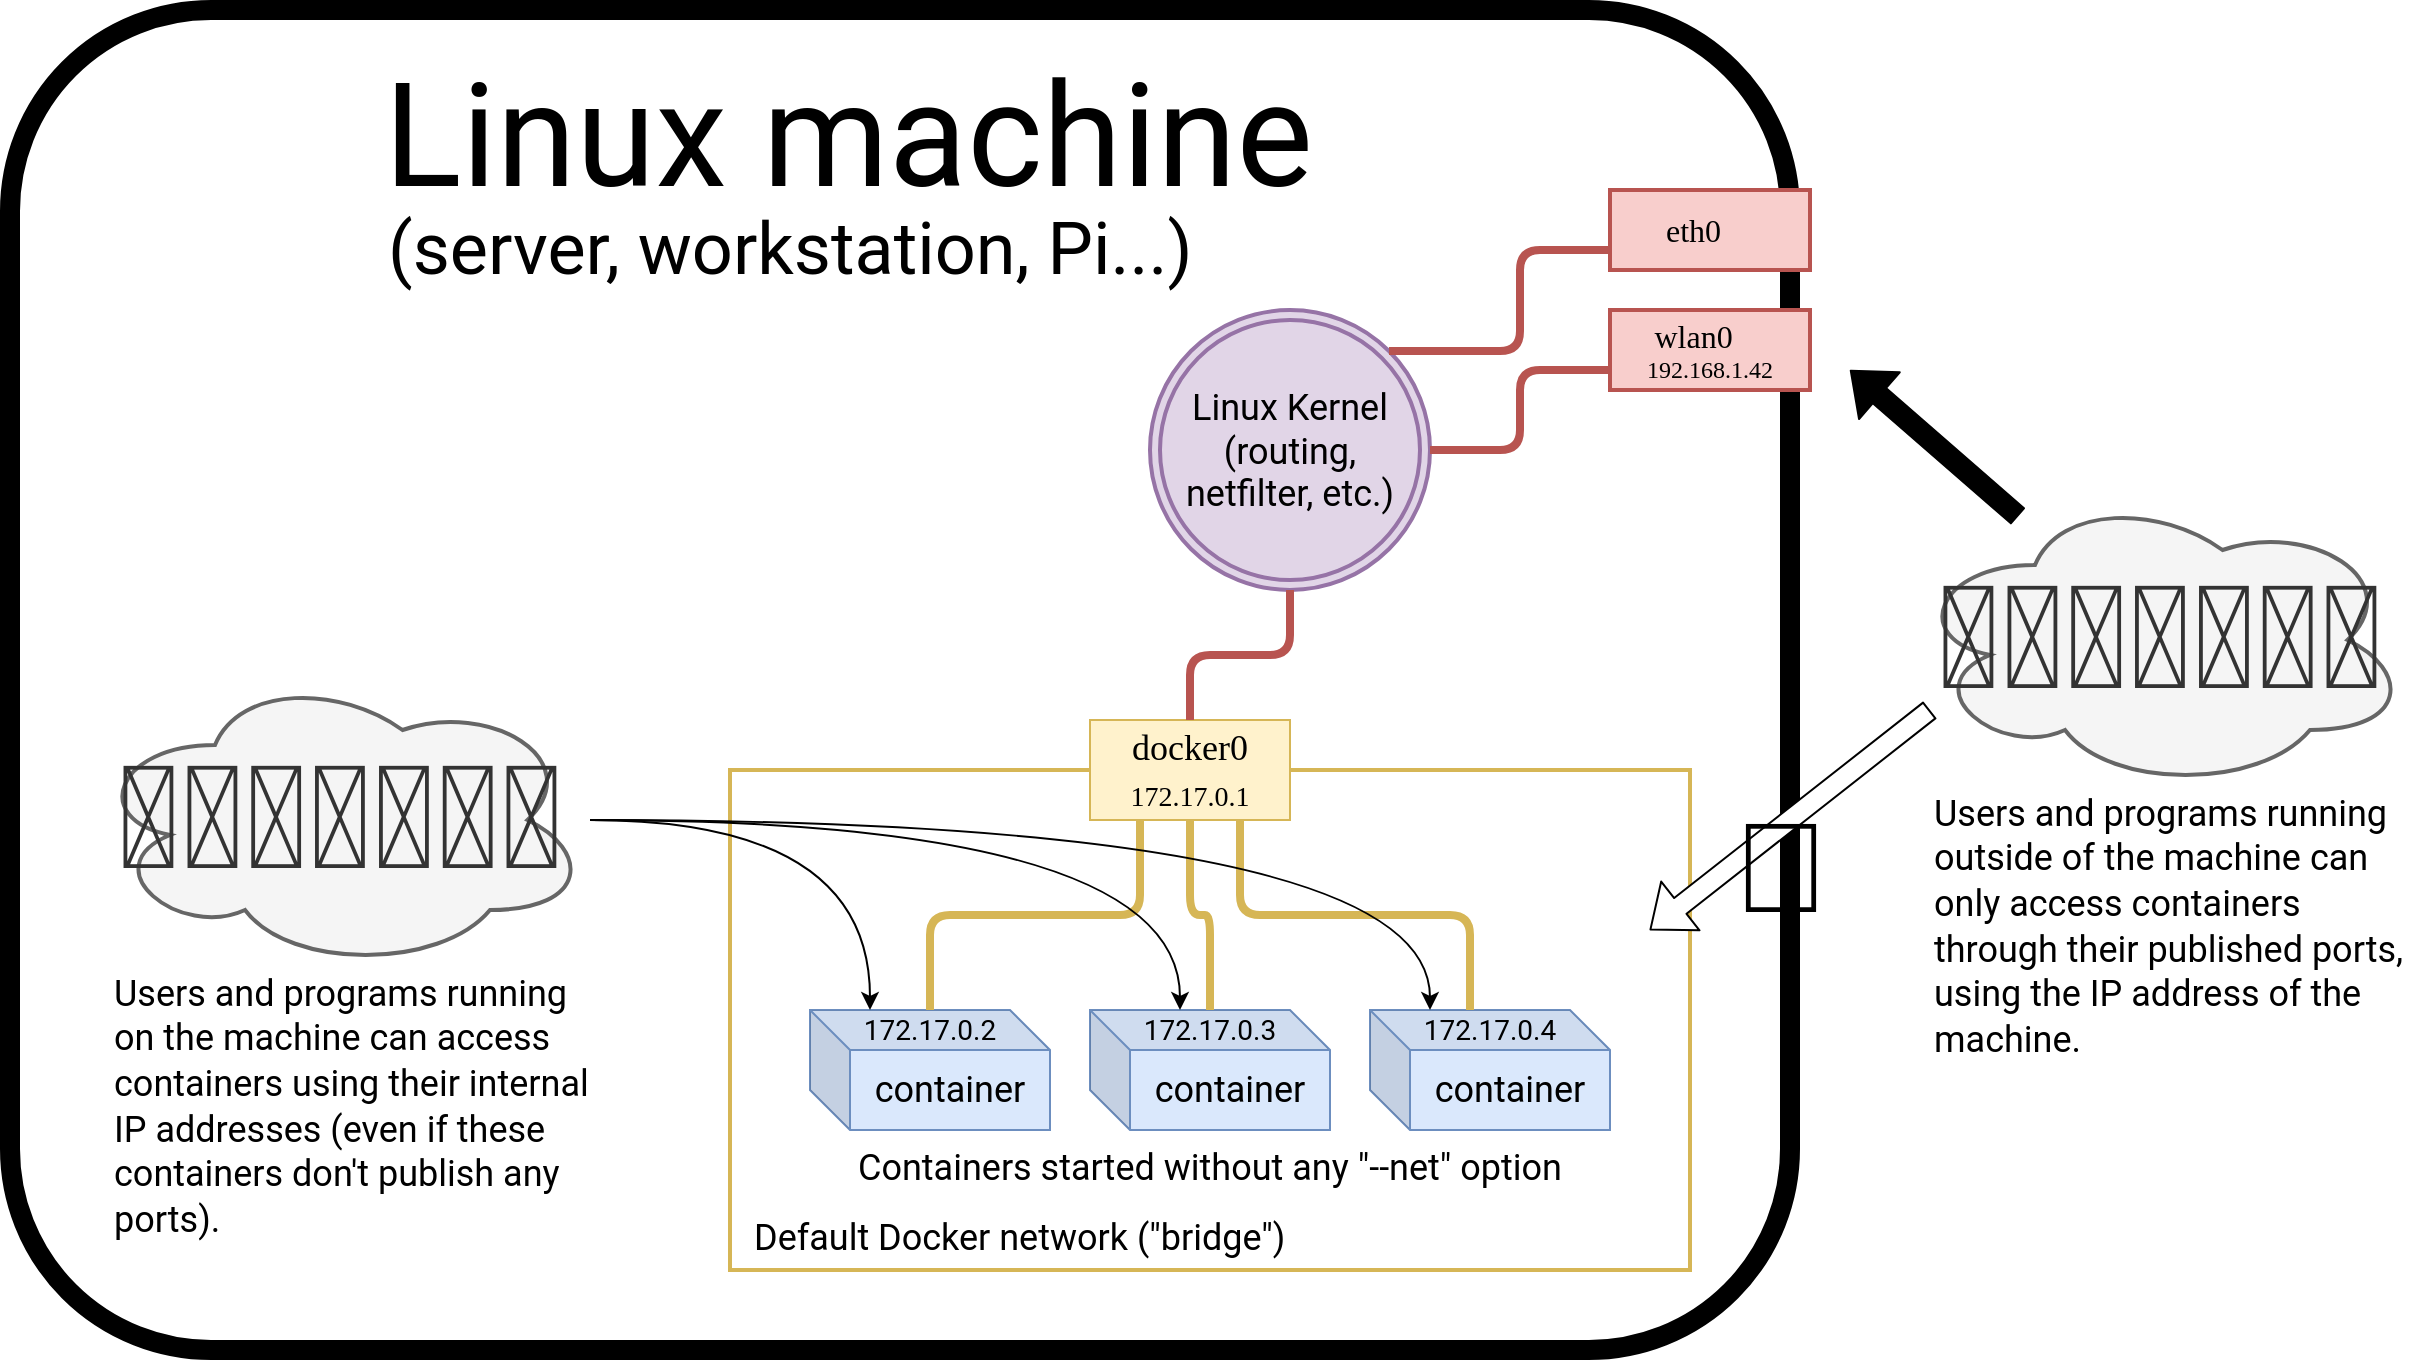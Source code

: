 <mxfile version="15.5.5" type="device"><diagram name="Page-1" id="c37626ed-c26b-45fb-9056-f9ebc6bb27b6"><mxGraphModel dx="1571" dy="926" grid="1" gridSize="10" guides="1" tooltips="1" connect="1" arrows="1" fold="1" page="1" pageScale="1" pageWidth="1100" pageHeight="850" background="none" math="0" shadow="0"><root><mxCell id="0"/><mxCell id="1" parent="0"/><mxCell id="La_aAElFL1VzLqNHk7Vx-23" value="" style="rounded=1;whiteSpace=wrap;html=1;fontFamily=Roboto;fontSource=https%3A%2F%2Ffonts.googleapis.com%2Fcss%3Ffamily%3DRoboto;fontSize=72;strokeWidth=10;fillColor=none;align=center;perimeterSpacing=0;" parent="1" vertex="1"><mxGeometry x="190" y="80" width="890" height="670" as="geometry"/></mxCell><mxCell id="La_aAElFL1VzLqNHk7Vx-25" value="(server, workstation, Pi...)" style="verticalAlign=top;align=left;fontFamily=roboto;fontSource=https%3A%2F%2Ffonts.googleapis.com%2Fcss%3Ffamily%3Droboto;fontSize=36;gradientColor=#ffffff;fillColor=none;strokeColor=none;" parent="1" vertex="1"><mxGeometry x="377" y="170" width="420" height="60" as="geometry"/></mxCell><mxCell id="La_aAElFL1VzLqNHk7Vx-16" value="" style="rounded=0;whiteSpace=wrap;html=1;fontFamily=Roboto;fontSource=https%3A%2F%2Ffonts.googleapis.com%2Fcss%3Ffamily%3DRoboto;fontSize=14;fillColor=none;strokeWidth=2;strokeColor=#d6b656;gradientDirection=north;" parent="1" vertex="1"><mxGeometry x="550" y="460" width="480" height="250" as="geometry"/></mxCell><mxCell id="La_aAElFL1VzLqNHk7Vx-4" value="&lt;div&gt;&lt;font data-font-src=&quot;https://fonts.googleapis.com/css?family=Roboto+Mono&quot; face=&quot;Roboto Mono&quot;&gt;docker0&lt;/font&gt;&lt;br&gt;&lt;font data-font-src=&quot;https://fonts.googleapis.com/css?family=Roboto+Mono&quot; face=&quot;Roboto Mono&quot;&gt;&lt;font data-font-src=&quot;https://fonts.googleapis.com/css?family=Roboto+Mono&quot; face=&quot;Roboto Mono&quot;&gt;&lt;font style=&quot;font-size: 14px&quot;&gt;172.17.0.1&lt;/font&gt;&lt;/font&gt;&lt;/font&gt;&lt;/div&gt;" style="rounded=0;whiteSpace=wrap;html=1;fontFamily=Roboto;fontSource=https%3A%2F%2Ffonts.googleapis.com%2Fcss%3Ffamily%3DRoboto;fontSize=18;fillColor=#fff2cc;strokeColor=#d6b656;" parent="1" vertex="1"><mxGeometry x="730" y="435" width="100" height="50" as="geometry"/></mxCell><mxCell id="La_aAElFL1VzLqNHk7Vx-6" value="" style="group" parent="1" vertex="1" connectable="0"><mxGeometry x="590" y="580" width="120" height="60" as="geometry"/></mxCell><mxCell id="La_aAElFL1VzLqNHk7Vx-1" value="&lt;font data-font-src=&quot;https://fonts.googleapis.com/css?family=Roboto&quot; style=&quot;font-size: 18px;&quot; face=&quot;Roboto&quot;&gt;container&lt;/font&gt;" style="shape=cube;whiteSpace=wrap;html=1;boundedLbl=1;backgroundOutline=1;darkOpacity=0.05;darkOpacity2=0.1;fontSize=18;fillColor=#dae8fc;strokeColor=#6c8ebf;" parent="La_aAElFL1VzLqNHk7Vx-6" vertex="1"><mxGeometry width="120" height="60" as="geometry"/></mxCell><mxCell id="La_aAElFL1VzLqNHk7Vx-5" value="&lt;font style=&quot;font-size: 14px&quot;&gt;172&lt;/font&gt;&lt;font style=&quot;font-size: 14px&quot;&gt;.17.0.2&lt;/font&gt;" style="text;html=1;strokeColor=none;fillColor=none;align=center;verticalAlign=middle;whiteSpace=wrap;rounded=0;fontFamily=Roboto;fontSource=https%3A%2F%2Ffonts.googleapis.com%2Fcss%3Ffamily%3DRoboto;fontSize=18;" parent="La_aAElFL1VzLqNHk7Vx-6" vertex="1"><mxGeometry x="30" width="60" height="15" as="geometry"/></mxCell><mxCell id="La_aAElFL1VzLqNHk7Vx-7" value="" style="group" parent="1" vertex="1" connectable="0"><mxGeometry x="730" y="580" width="120" height="60" as="geometry"/></mxCell><mxCell id="La_aAElFL1VzLqNHk7Vx-8" value="&lt;font data-font-src=&quot;https://fonts.googleapis.com/css?family=Roboto&quot; style=&quot;font-size: 18px;&quot; face=&quot;Roboto&quot;&gt;container&lt;/font&gt;" style="shape=cube;whiteSpace=wrap;html=1;boundedLbl=1;backgroundOutline=1;darkOpacity=0.05;darkOpacity2=0.1;fontSize=18;fillColor=#dae8fc;strokeColor=#6c8ebf;" parent="La_aAElFL1VzLqNHk7Vx-7" vertex="1"><mxGeometry width="120" height="60" as="geometry"/></mxCell><mxCell id="La_aAElFL1VzLqNHk7Vx-9" value="&lt;div&gt;&lt;font style=&quot;font-size: 14px&quot;&gt;172&lt;/font&gt;&lt;font style=&quot;font-size: 14px&quot;&gt;.17.0.3&lt;/font&gt;&lt;/div&gt;" style="text;html=1;strokeColor=none;fillColor=none;align=center;verticalAlign=middle;whiteSpace=wrap;rounded=0;fontFamily=Roboto;fontSource=https%3A%2F%2Ffonts.googleapis.com%2Fcss%3Ffamily%3DRoboto;fontSize=18;" parent="La_aAElFL1VzLqNHk7Vx-7" vertex="1"><mxGeometry x="30" width="60" height="15" as="geometry"/></mxCell><mxCell id="La_aAElFL1VzLqNHk7Vx-10" value="" style="group" parent="1" vertex="1" connectable="0"><mxGeometry x="870" y="580" width="120" height="60" as="geometry"/></mxCell><mxCell id="La_aAElFL1VzLqNHk7Vx-11" value="&lt;font data-font-src=&quot;https://fonts.googleapis.com/css?family=Roboto&quot; style=&quot;font-size: 18px;&quot; face=&quot;Roboto&quot;&gt;container&lt;/font&gt;" style="shape=cube;whiteSpace=wrap;html=1;boundedLbl=1;backgroundOutline=1;darkOpacity=0.05;darkOpacity2=0.1;fontSize=18;fillColor=#dae8fc;strokeColor=#6c8ebf;" parent="La_aAElFL1VzLqNHk7Vx-10" vertex="1"><mxGeometry width="120" height="60" as="geometry"/></mxCell><mxCell id="La_aAElFL1VzLqNHk7Vx-12" value="&lt;font style=&quot;font-size: 14px&quot;&gt;172&lt;/font&gt;&lt;font style=&quot;font-size: 14px&quot;&gt;.17.0.4&lt;/font&gt;" style="text;html=1;strokeColor=none;fillColor=none;align=center;verticalAlign=middle;whiteSpace=wrap;rounded=0;fontFamily=Roboto;fontSource=https%3A%2F%2Ffonts.googleapis.com%2Fcss%3Ffamily%3DRoboto;fontSize=18;" parent="La_aAElFL1VzLqNHk7Vx-10" vertex="1"><mxGeometry x="30" width="60" height="15" as="geometry"/></mxCell><mxCell id="La_aAElFL1VzLqNHk7Vx-13" value="" style="html=1;rounded=1;fontFamily=Roboto;fontSource=https%3A%2F%2Ffonts.googleapis.com%2Fcss%3Ffamily%3DRoboto;fontSize=14;edgeStyle=orthogonalEdgeStyle;exitX=0.25;exitY=1;exitDx=0;exitDy=0;entryX=0.5;entryY=0;entryDx=0;entryDy=0;sketch=0;shadow=0;strokeColor=#d6b656;strokeWidth=4;endArrow=none;endFill=0;fillColor=#fff2cc;" parent="1" source="La_aAElFL1VzLqNHk7Vx-4" target="La_aAElFL1VzLqNHk7Vx-5" edge="1"><mxGeometry width="100" relative="1" as="geometry"><mxPoint x="980" y="560" as="sourcePoint"/><mxPoint x="1080" y="560" as="targetPoint"/></mxGeometry></mxCell><mxCell id="La_aAElFL1VzLqNHk7Vx-14" value="" style="html=1;rounded=1;fontFamily=Roboto;fontSource=https%3A%2F%2Ffonts.googleapis.com%2Fcss%3Ffamily%3DRoboto;fontSize=14;edgeStyle=orthogonalEdgeStyle;entryX=0.5;entryY=0;entryDx=0;entryDy=0;exitX=0.5;exitY=1;exitDx=0;exitDy=0;sketch=0;shadow=0;strokeColor=#d6b656;strokeWidth=4;endArrow=none;endFill=0;fillColor=#fff2cc;" parent="1" source="La_aAElFL1VzLqNHk7Vx-4" target="La_aAElFL1VzLqNHk7Vx-9" edge="1"><mxGeometry width="100" relative="1" as="geometry"><mxPoint x="780" y="500" as="sourcePoint"/><mxPoint x="660" y="590" as="targetPoint"/></mxGeometry></mxCell><mxCell id="La_aAElFL1VzLqNHk7Vx-15" value="" style="html=1;rounded=1;fontFamily=Roboto;fontSource=https%3A%2F%2Ffonts.googleapis.com%2Fcss%3Ffamily%3DRoboto;fontSize=14;edgeStyle=orthogonalEdgeStyle;exitX=0.75;exitY=1;exitDx=0;exitDy=0;entryX=0;entryY=0;entryDx=50;entryDy=0;entryPerimeter=0;sketch=0;shadow=0;strokeColor=#d6b656;strokeWidth=4;endArrow=none;endFill=0;fillColor=#fff2cc;" parent="1" source="La_aAElFL1VzLqNHk7Vx-4" target="La_aAElFL1VzLqNHk7Vx-11" edge="1"><mxGeometry width="100" relative="1" as="geometry"><mxPoint x="800" y="505" as="sourcePoint"/><mxPoint x="800" y="590" as="targetPoint"/></mxGeometry></mxCell><mxCell id="La_aAElFL1VzLqNHk7Vx-17" value="&lt;div align=&quot;left&quot;&gt;Default Docker network (&quot;bridge&quot;)&lt;br&gt;&lt;/div&gt;" style="text;html=1;strokeColor=none;fillColor=none;align=left;verticalAlign=middle;whiteSpace=wrap;rounded=0;fontFamily=Roboto;fontSource=https%3A%2F%2Ffonts.googleapis.com%2Fcss%3Ffamily%3DRoboto;fontSize=18;" parent="1" vertex="1"><mxGeometry x="560" y="685" width="330" height="15" as="geometry"/></mxCell><mxCell id="La_aAElFL1VzLqNHk7Vx-18" value="&lt;div align=&quot;center&quot;&gt;Containers started without any &quot;--net&quot; option&lt;br&gt;&lt;/div&gt;" style="text;html=1;strokeColor=none;fillColor=none;align=center;verticalAlign=middle;whiteSpace=wrap;rounded=0;fontFamily=Roboto;fontSource=https%3A%2F%2Ffonts.googleapis.com%2Fcss%3Ffamily%3DRoboto;fontSize=18;" parent="1" vertex="1"><mxGeometry x="560" y="650" width="460" height="15" as="geometry"/></mxCell><mxCell id="La_aAElFL1VzLqNHk7Vx-20" value="" style="shape=image;verticalLabelPosition=bottom;labelBackgroundColor=#ffffff;verticalAlign=top;aspect=fixed;imageAspect=0;image=https://images-wixmp-ed30a86b8c4ca887773594c2.wixmp.com/i/a7b9934d-93f8-4025-8787-016ea09695da/d8m1nku-48fef80c-44e0-413e-9765-098c9dfa973f.png;" parent="1" vertex="1"><mxGeometry x="220" y="110" width="149.19" height="180" as="geometry"/></mxCell><mxCell id="La_aAElFL1VzLqNHk7Vx-35" style="edgeStyle=orthogonalEdgeStyle;curved=1;orthogonalLoop=1;jettySize=auto;html=1;entryX=0;entryY=0;entryDx=0;entryDy=0;fontFamily=Roboto;fontSource=https%3A%2F%2Ffonts.googleapis.com%2Fcss%3Ffamily%3DRoboto;fontSize=18;" parent="1" source="La_aAElFL1VzLqNHk7Vx-22" target="La_aAElFL1VzLqNHk7Vx-5" edge="1"><mxGeometry relative="1" as="geometry"/></mxCell><mxCell id="La_aAElFL1VzLqNHk7Vx-36" style="edgeStyle=orthogonalEdgeStyle;curved=1;orthogonalLoop=1;jettySize=auto;html=1;entryX=0.25;entryY=0;entryDx=0;entryDy=0;fontFamily=Roboto;fontSource=https%3A%2F%2Ffonts.googleapis.com%2Fcss%3Ffamily%3DRoboto;fontSize=18;" parent="1" source="La_aAElFL1VzLqNHk7Vx-22" target="La_aAElFL1VzLqNHk7Vx-9" edge="1"><mxGeometry relative="1" as="geometry"/></mxCell><mxCell id="La_aAElFL1VzLqNHk7Vx-37" style="edgeStyle=orthogonalEdgeStyle;curved=1;orthogonalLoop=1;jettySize=auto;html=1;entryX=0;entryY=0;entryDx=0;entryDy=0;fontFamily=Roboto;fontSource=https%3A%2F%2Ffonts.googleapis.com%2Fcss%3Ffamily%3DRoboto;fontSize=18;" parent="1" source="La_aAElFL1VzLqNHk7Vx-22" target="La_aAElFL1VzLqNHk7Vx-12" edge="1"><mxGeometry relative="1" as="geometry"/></mxCell><mxCell id="La_aAElFL1VzLqNHk7Vx-22" value="&lt;div style=&quot;font-size: 72px&quot; align=&quot;left&quot;&gt;&lt;font style=&quot;font-size: 72px&quot;&gt;👨🏾‍💻👩🏼‍💻🤖&lt;br&gt;&lt;/font&gt;&lt;/div&gt;" style="ellipse;shape=cloud;whiteSpace=wrap;html=1;fontFamily=Roboto;fontSource=https%3A%2F%2Ffonts.googleapis.com%2Fcss%3Ffamily%3DRoboto;fontSize=72;strokeWidth=2;fillColor=#f5f5f5;align=center;strokeColor=#666666;fontColor=#333333;" parent="1" vertex="1"><mxGeometry x="230" y="410" width="250" height="150" as="geometry"/></mxCell><mxCell id="La_aAElFL1VzLqNHk7Vx-24" value="Linux machine&#xA;&#xA;" style="fontFamily=roboto;fontSource=https%3A%2F%2Ffonts.googleapis.com%2Fcss%3Ffamily%3Droboto;fontSize=72;fillColor=none;strokeColor=none;labelPosition=center;verticalLabelPosition=middle;align=center;verticalAlign=top;" parent="1" vertex="1"><mxGeometry x="369.19" y="90" width="480" height="90" as="geometry"/></mxCell><mxCell id="La_aAElFL1VzLqNHk7Vx-27" value="&lt;div style=&quot;font-size: 16px&quot;&gt;eth0 🔌&lt;/div&gt;" style="rounded=0;whiteSpace=wrap;html=1;fontFamily=Roboto Mono;fontSource=https%3A%2F%2Ffonts.googleapis.com%2Fcss%3Ffamily%3DRoboto%2BMono;fontSize=16;strokeWidth=2;fillColor=#f8cecc;align=center;spacing=2;strokeColor=#b85450;" parent="1" vertex="1"><mxGeometry x="990" y="170" width="100" height="40" as="geometry"/></mxCell><mxCell id="La_aAElFL1VzLqNHk7Vx-33" value="&lt;div style=&quot;font-size: 16px&quot;&gt;wlan0 📶&lt;/div&gt;&lt;div style=&quot;font-size: 12px&quot;&gt;&lt;font style=&quot;font-size: 12px&quot;&gt;192.168.1.42&lt;br&gt;&lt;/font&gt;&lt;/div&gt;" style="rounded=0;whiteSpace=wrap;html=1;fontFamily=Roboto Mono;fontSource=https%3A%2F%2Ffonts.googleapis.com%2Fcss%3Ffamily%3DRoboto%2BMono;fontSize=16;strokeWidth=2;fillColor=#f8cecc;align=center;spacing=2;strokeColor=#b85450;" parent="1" vertex="1"><mxGeometry x="990" y="230" width="100" height="40" as="geometry"/></mxCell><mxCell id="La_aAElFL1VzLqNHk7Vx-34" value="&lt;div style=&quot;font-size: 18px&quot; align=&quot;left&quot;&gt;&lt;font data-font-src=&quot;https://fonts.googleapis.com/css?family=Roboto&quot; style=&quot;font-size: 18px&quot; face=&quot;Roboto&quot;&gt;Users and programs running on the machine can access containers using their internal IP addresses (even if these containers don't publish any ports).&lt;br&gt;&lt;/font&gt;&lt;/div&gt;" style="text;html=1;strokeColor=none;fillColor=none;align=left;verticalAlign=middle;whiteSpace=wrap;rounded=0;fontFamily=Roboto Mono;fontSource=https%3A%2F%2Ffonts.googleapis.com%2Fcss%3Ffamily%3DRoboto%2BMono;fontSize=12;" parent="1" vertex="1"><mxGeometry x="240" y="550" width="250" height="155" as="geometry"/></mxCell><mxCell id="La_aAElFL1VzLqNHk7Vx-40" style="rounded=1;sketch=0;orthogonalLoop=1;jettySize=auto;html=1;shadow=0;fontFamily=Roboto;fontSource=https%3A%2F%2Ffonts.googleapis.com%2Fcss%3Ffamily%3DRoboto;fontSize=18;endArrow=block;endFill=0;strokeColor=default;strokeWidth=1;shape=flexArrow;startArrow=none;startFill=0;fillColor=#000000;" parent="1" source="La_aAElFL1VzLqNHk7Vx-38" edge="1"><mxGeometry relative="1" as="geometry"><mxPoint x="1140" y="270" as="sourcePoint"/><mxPoint x="1110" y="260" as="targetPoint"/></mxGeometry></mxCell><mxCell id="La_aAElFL1VzLqNHk7Vx-38" value="&lt;div style=&quot;font-size: 72px&quot; align=&quot;left&quot;&gt;&lt;font style=&quot;font-size: 72px&quot;&gt;👨🏾‍💻👩🏼‍💻🤖&lt;br&gt;&lt;/font&gt;&lt;/div&gt;" style="ellipse;shape=cloud;whiteSpace=wrap;html=1;fontFamily=Roboto;fontSource=https%3A%2F%2Ffonts.googleapis.com%2Fcss%3Ffamily%3DRoboto;fontSize=72;strokeWidth=2;fillColor=#f5f5f5;align=center;strokeColor=#666666;fontColor=#333333;" parent="1" vertex="1"><mxGeometry x="1140" y="320" width="250" height="150" as="geometry"/></mxCell><mxCell id="La_aAElFL1VzLqNHk7Vx-39" value="&lt;div style=&quot;font-size: 18px&quot; align=&quot;left&quot;&gt;&lt;font data-font-src=&quot;https://fonts.googleapis.com/css?family=Roboto&quot; style=&quot;font-size: 18px&quot; face=&quot;Roboto&quot;&gt;Users and programs running outside of the machine can only access containers through their published ports, using the IP address of the machine.&lt;br&gt;&lt;/font&gt;&lt;/div&gt;" style="text;html=1;strokeColor=none;fillColor=none;align=left;verticalAlign=middle;whiteSpace=wrap;rounded=0;fontFamily=Roboto Mono;fontSource=https%3A%2F%2Ffonts.googleapis.com%2Fcss%3Ffamily%3DRoboto%2BMono;fontSize=12;" parent="1" vertex="1"><mxGeometry x="1150" y="460" width="250" height="155" as="geometry"/></mxCell><mxCell id="La_aAElFL1VzLqNHk7Vx-41" value="&lt;div align=&quot;center&quot;&gt;Linux Kernel&lt;/div&gt;&lt;div align=&quot;center&quot;&gt;(routing, netfilter, etc.)&lt;br&gt;&lt;/div&gt;" style="ellipse;shape=doubleEllipse;whiteSpace=wrap;html=1;aspect=fixed;rounded=1;fontFamily=Roboto;fontSource=https%3A%2F%2Ffonts.googleapis.com%2Fcss%3Ffamily%3DRoboto;fontSize=18;strokeWidth=2;fillColor=#e1d5e7;align=center;strokeColor=#9673a6;" parent="1" vertex="1"><mxGeometry x="760" y="230" width="140" height="140" as="geometry"/></mxCell><mxCell id="La_aAElFL1VzLqNHk7Vx-43" value="" style="html=1;rounded=1;fontFamily=Roboto;fontSource=https%3A%2F%2Ffonts.googleapis.com%2Fcss%3Ffamily%3DRoboto;fontSize=14;edgeStyle=orthogonalEdgeStyle;entryX=0;entryY=0.75;entryDx=0;entryDy=0;sketch=0;shadow=0;strokeColor=#b85450;strokeWidth=4;endArrow=none;endFill=0;fillColor=#f8cecc;exitX=1;exitY=0;exitDx=0;exitDy=0;" parent="1" source="La_aAElFL1VzLqNHk7Vx-41" target="La_aAElFL1VzLqNHk7Vx-27" edge="1"><mxGeometry width="100" relative="1" as="geometry"><mxPoint x="900" y="300" as="sourcePoint"/><mxPoint x="1015" y="395" as="targetPoint"/></mxGeometry></mxCell><mxCell id="La_aAElFL1VzLqNHk7Vx-44" value="" style="html=1;rounded=1;fontFamily=Roboto;fontSource=https%3A%2F%2Ffonts.googleapis.com%2Fcss%3Ffamily%3DRoboto;fontSize=14;edgeStyle=orthogonalEdgeStyle;entryX=0;entryY=0.75;entryDx=0;entryDy=0;sketch=0;shadow=0;strokeColor=#b85450;strokeWidth=4;endArrow=none;endFill=0;fillColor=#f8cecc;exitX=1;exitY=0.5;exitDx=0;exitDy=0;" parent="1" source="La_aAElFL1VzLqNHk7Vx-41" target="La_aAElFL1VzLqNHk7Vx-33" edge="1"><mxGeometry width="100" relative="1" as="geometry"><mxPoint x="889.497" y="260.503" as="sourcePoint"/><mxPoint x="990" y="210" as="targetPoint"/></mxGeometry></mxCell><mxCell id="La_aAElFL1VzLqNHk7Vx-45" value="" style="html=1;rounded=1;fontFamily=Roboto;fontSource=https%3A%2F%2Ffonts.googleapis.com%2Fcss%3Ffamily%3DRoboto;fontSize=14;edgeStyle=orthogonalEdgeStyle;sketch=0;shadow=0;strokeColor=#b85450;strokeWidth=4;endArrow=none;endFill=0;fillColor=#f8cecc;exitX=0.5;exitY=1;exitDx=0;exitDy=0;" parent="1" source="La_aAElFL1VzLqNHk7Vx-41" target="La_aAElFL1VzLqNHk7Vx-4" edge="1"><mxGeometry width="100" relative="1" as="geometry"><mxPoint x="910" y="310" as="sourcePoint"/><mxPoint x="990" y="270" as="targetPoint"/></mxGeometry></mxCell><mxCell id="La_aAElFL1VzLqNHk7Vx-46" style="rounded=1;sketch=0;orthogonalLoop=1;jettySize=auto;html=1;shadow=0;fontFamily=Roboto;fontSource=https%3A%2F%2Ffonts.googleapis.com%2Fcss%3Ffamily%3DRoboto;fontSize=18;endArrow=block;endFill=0;strokeColor=default;strokeWidth=1;shape=flexArrow;startArrow=none;startFill=0;fillColor=default;entryX=0.958;entryY=0.32;entryDx=0;entryDy=0;entryPerimeter=0;exitX=0.04;exitY=0.733;exitDx=0;exitDy=0;exitPerimeter=0;" parent="1" source="La_aAElFL1VzLqNHk7Vx-38" target="La_aAElFL1VzLqNHk7Vx-16" edge="1"><mxGeometry relative="1" as="geometry"><mxPoint x="1160.3" y="499.78" as="sourcePoint"/><mxPoint x="930.0" y="390.0" as="targetPoint"/></mxGeometry></mxCell><mxCell id="La_aAElFL1VzLqNHk7Vx-47" value="&lt;font style=&quot;font-size: 64px&quot;&gt;🚫&lt;/font&gt;" style="edgeLabel;html=1;align=center;verticalAlign=middle;resizable=0;points=[];fontSize=22;labelBackgroundColor=none;" parent="La_aAElFL1VzLqNHk7Vx-46" vertex="1" connectable="0"><mxGeometry x="-0.243" y="-4" relative="1" as="geometry"><mxPoint x="-20" y="40" as="offset"/></mxGeometry></mxCell></root></mxGraphModel></diagram></mxfile>